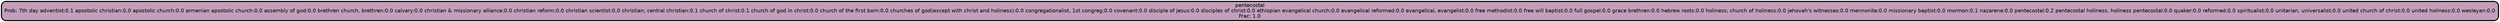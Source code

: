 graph Tree {
node [shape=box, style="filled, rounded",color="black",penwidth="3",fontcolor="black",                 fontname=helvetica] ;
graph [ranksep="0 equally", splines=straight,                 bgcolor=transparent, dpi=200] ;
edge [fontname=helvetica, color=black] ;
0 [label="pentecostal
Prob: 7th day adventist:0.1 apostolic christian:0.0 apostolic church:0.0 armenian apostolic church:0.0 assembly of god:0.0 brethren church, brethren:0.0 calvary:0.0 christian & missionary alliance:0.0 christian reform:0.0 christian scientist:0.0 christian; central christian:0.1 church of christ:0.1 church of god in christ:0.0 church of the first born:0.0 churches of god(except with christ and holiness):0.0 congregationalist, 1st congreg:0.0 covenant:0.0 disciple of jesus:0.0 disciples of christ:0.0 ethiopian evangelical church:0.0 evangelical reformed:0.0 evangelical, evangelist:0.0 free methodist:0.0 free will baptist:0.0 full gospel:0.0 grace brethren:0.0 hebrew roots:0.0 holiness; church of holiness:0.0 jehovah's witnesses:0.0 mennonite:0.0 missionary baptist:0.0 mormon:0.1 nazarene:0.0 pentecostal:0.2 pentecostal holiness, holiness pentecostal:0.0 quaker:0.0 reformed:0.0 spiritualist:0.0 unitarian, universalist:0.0 united church of christ:0.0 united holiness:0.0 wesleyan:0.0
Frac: 1.0", fillcolor="#c39fbd"] ;
{rank = same;}}